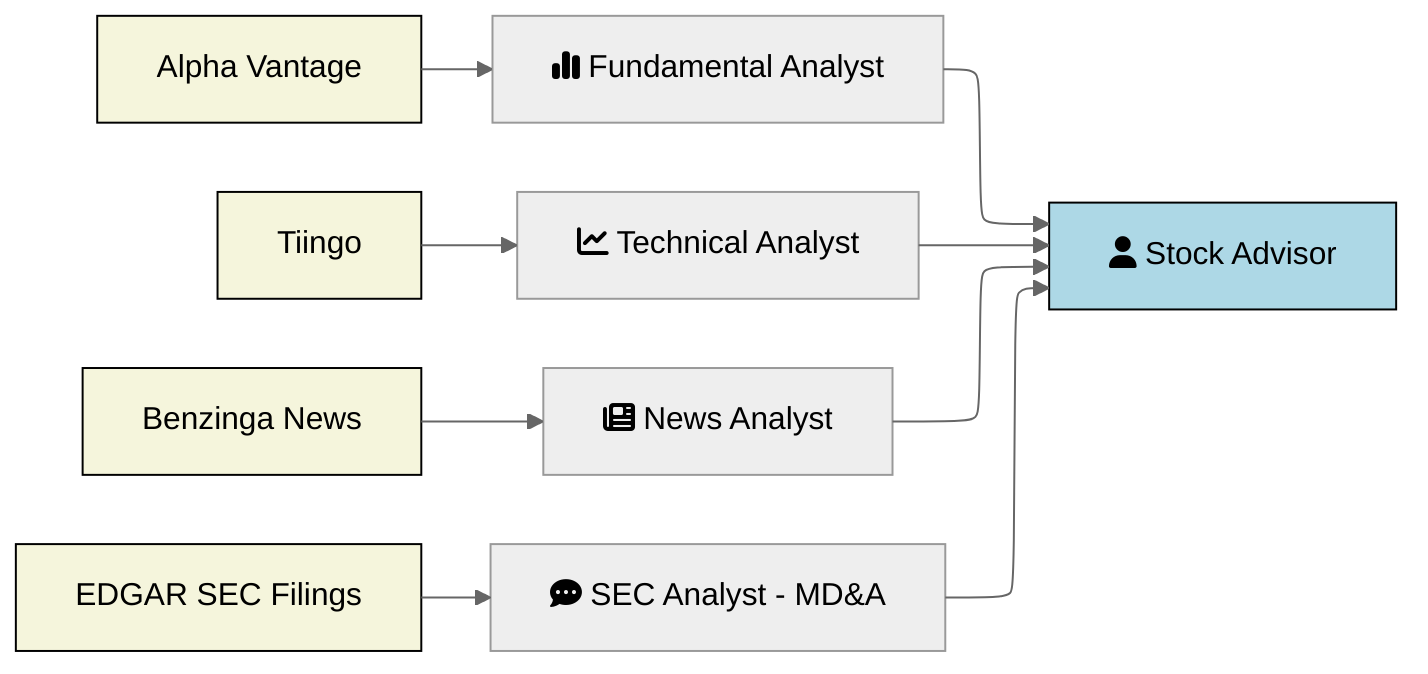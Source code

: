 ---
config:
  layout: elk
  look: classic
  theme: neutral
---
flowchart LR
    AV["Alpha Vantage"] --> F
    TA["Tiingo"] --> T
    B["Benzinga News"] --> N
    E["EDGAR SEC Filings"] --> MDA
    N["fa:fa-newspaper News Analyst"] --> A["fa:fa-user Stock Advisor"]
    T["fa:fa-chart-line Technical Analyst"] --> A
    F["fa:fa-chart-simple Fundamental Analyst"] --> A
    MDA["fa:fa-comment-dots SEC Analyst - MD&A"] --> A

    classDef lightBlue fill:#ADD8E6,stroke:black
    class A lightBlue

    classDef beige fill:#F5F5DC,stroke:black
    class AV,TA,B,E beige